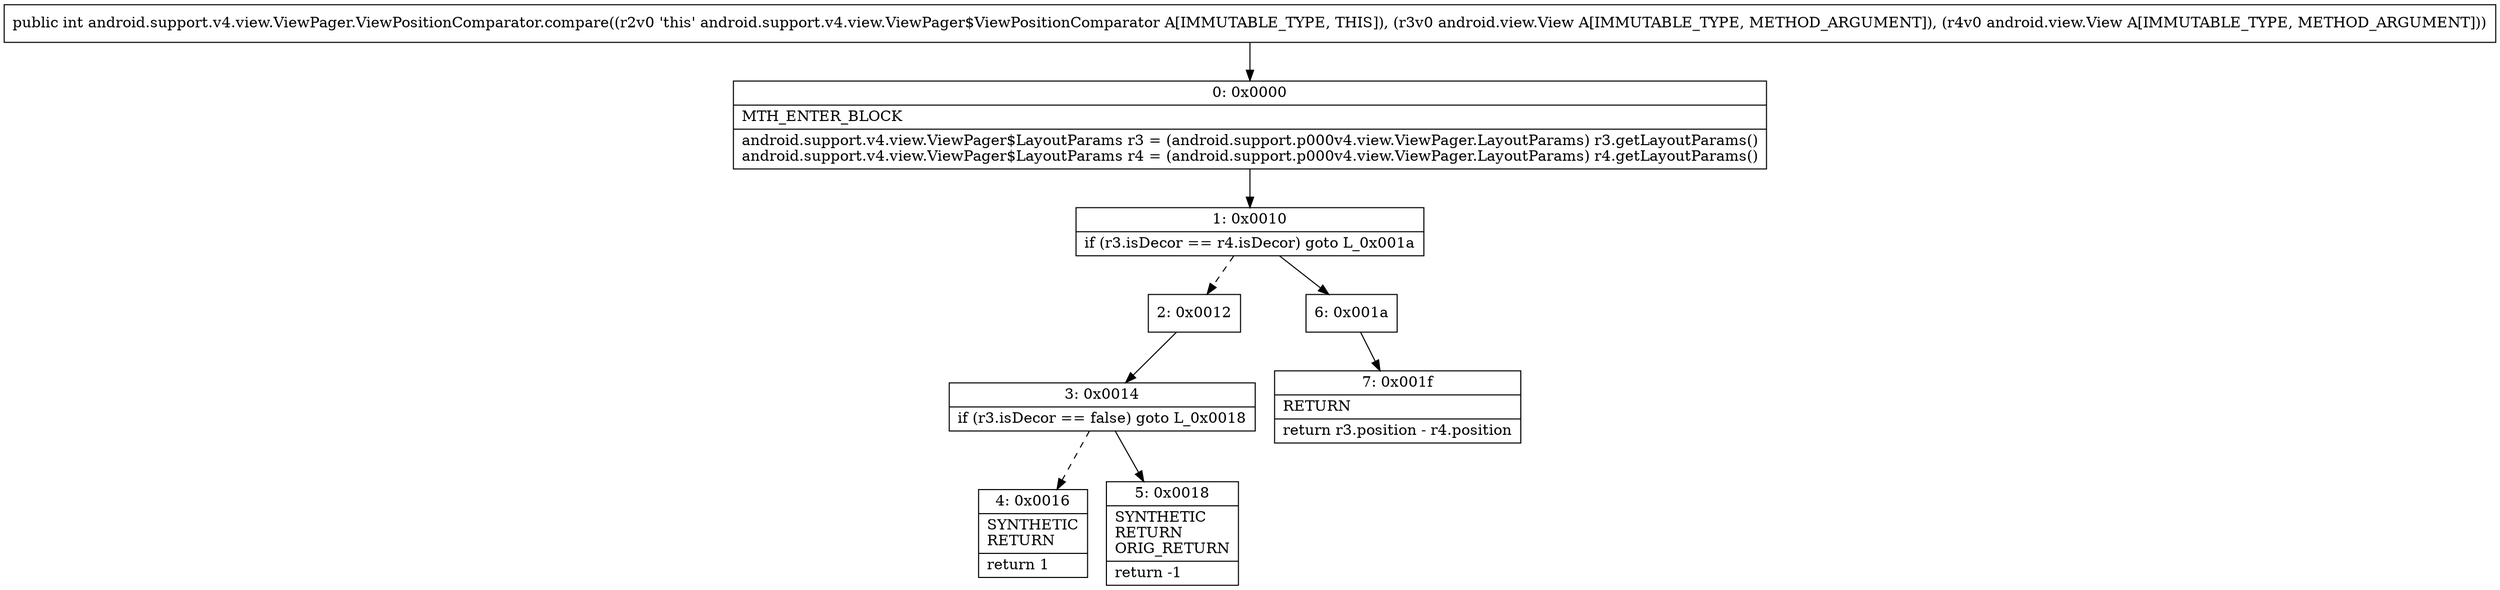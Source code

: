 digraph "CFG forandroid.support.v4.view.ViewPager.ViewPositionComparator.compare(Landroid\/view\/View;Landroid\/view\/View;)I" {
Node_0 [shape=record,label="{0\:\ 0x0000|MTH_ENTER_BLOCK\l|android.support.v4.view.ViewPager$LayoutParams r3 = (android.support.p000v4.view.ViewPager.LayoutParams) r3.getLayoutParams()\landroid.support.v4.view.ViewPager$LayoutParams r4 = (android.support.p000v4.view.ViewPager.LayoutParams) r4.getLayoutParams()\l}"];
Node_1 [shape=record,label="{1\:\ 0x0010|if (r3.isDecor == r4.isDecor) goto L_0x001a\l}"];
Node_2 [shape=record,label="{2\:\ 0x0012}"];
Node_3 [shape=record,label="{3\:\ 0x0014|if (r3.isDecor == false) goto L_0x0018\l}"];
Node_4 [shape=record,label="{4\:\ 0x0016|SYNTHETIC\lRETURN\l|return 1\l}"];
Node_5 [shape=record,label="{5\:\ 0x0018|SYNTHETIC\lRETURN\lORIG_RETURN\l|return \-1\l}"];
Node_6 [shape=record,label="{6\:\ 0x001a}"];
Node_7 [shape=record,label="{7\:\ 0x001f|RETURN\l|return r3.position \- r4.position\l}"];
MethodNode[shape=record,label="{public int android.support.v4.view.ViewPager.ViewPositionComparator.compare((r2v0 'this' android.support.v4.view.ViewPager$ViewPositionComparator A[IMMUTABLE_TYPE, THIS]), (r3v0 android.view.View A[IMMUTABLE_TYPE, METHOD_ARGUMENT]), (r4v0 android.view.View A[IMMUTABLE_TYPE, METHOD_ARGUMENT])) }"];
MethodNode -> Node_0;
Node_0 -> Node_1;
Node_1 -> Node_2[style=dashed];
Node_1 -> Node_6;
Node_2 -> Node_3;
Node_3 -> Node_4[style=dashed];
Node_3 -> Node_5;
Node_6 -> Node_7;
}

